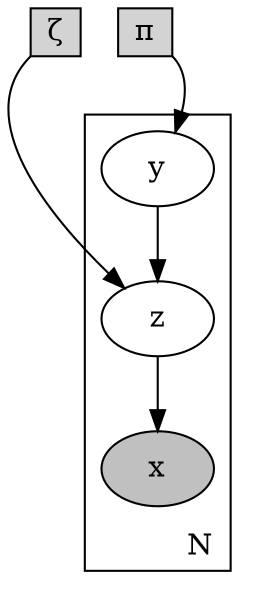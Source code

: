 digraph {
	subgraph cluster_N {
    rankdir=TB;
		label=N; labeljust=r; labelloc=b;
        y -> z;
        z -> x;
		//n [label="(µ,σ)" shape=ellipse];
		y [label="y" shape=ellipse];
		z [label="z" fillcolor=white shape=ellipse style=filled];
		x [label="x" fillcolor=grey shape=ellipse style=filled];
    }
    //rankdir=LR;
    //rankdir=BT;
    p -> y [arrowtail=dot,tailport=se,];
    n -> z [arrowtail=tee,tailport=sw,];
    {rank=same; p; n;}
    p [label="π", shape=box, width=0.20,height=0.2,style=filled,];
    n [label="ζ", shape=box, width=0.20,height=0.2,style=filled, ];
    //p [label="π", shape=none, ];
    //n [label="ζ", shape=none, ];
}


